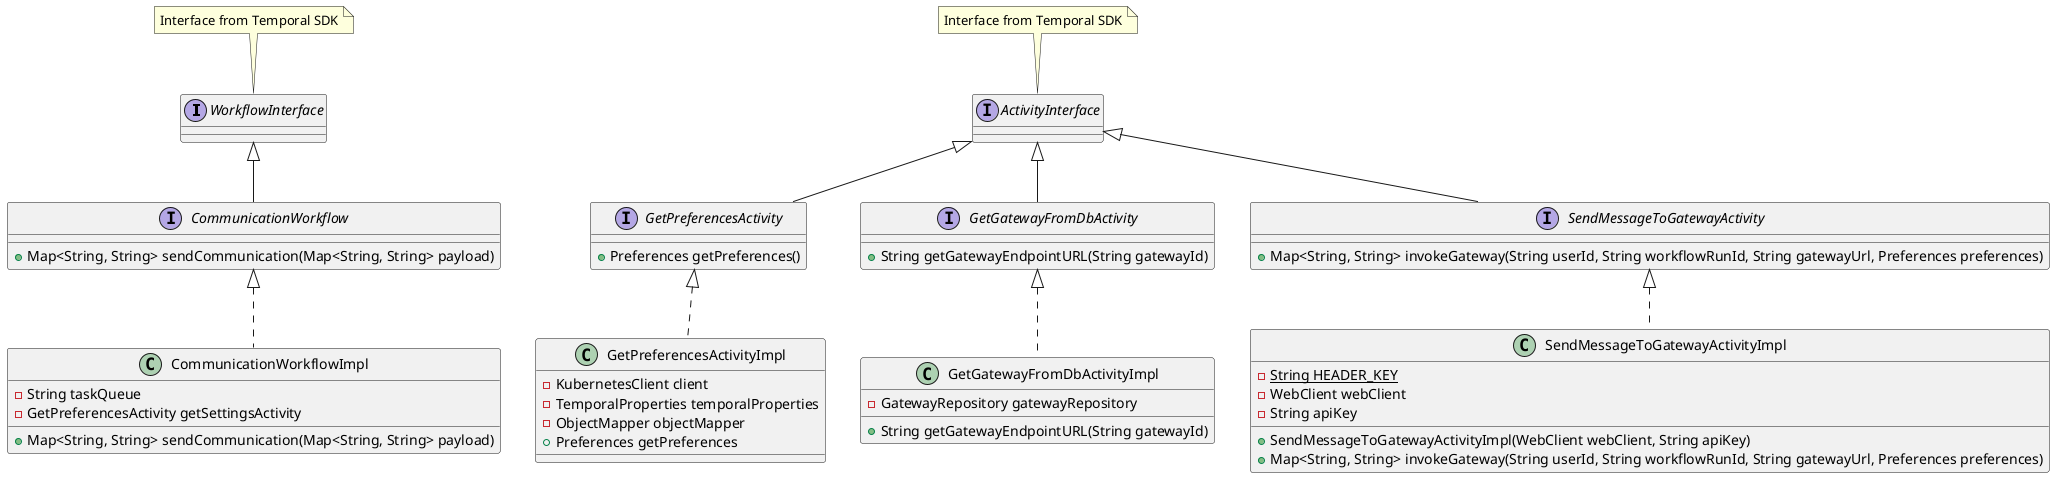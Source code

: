 @startuml WorkflowClassDiagram

interface WorkflowInterface {
}

interface ActivityInterface {
}

note top of WorkflowInterface
    Interface from Temporal SDK
end note

note top of ActivityInterface
    Interface from Temporal SDK
end note


interface CommunicationWorkflow extends WorkflowInterface {
    + Map<String, String> sendCommunication(Map<String, String> payload)
}

class CommunicationWorkflowImpl implements CommunicationWorkflow{
    - String taskQueue
    - GetPreferencesActivity getSettingsActivity
    + Map<String, String> sendCommunication(Map<String, String> payload)

}

interface GetPreferencesActivity extends ActivityInterface{
    + Preferences getPreferences()
}

class GetPreferencesActivityImpl implements GetPreferencesActivity {
    - KubernetesClient client
    - TemporalProperties temporalProperties
    - ObjectMapper objectMapper
    + Preferences getPreferences
}


interface GetGatewayFromDbActivity extends ActivityInterface{
    + String getGatewayEndpointURL(String gatewayId)
}

class GetGatewayFromDbActivityImpl implements GetGatewayFromDbActivity{
    - GatewayRepository gatewayRepository
    + String getGatewayEndpointURL(String gatewayId)
}

interface SendMessageToGatewayActivity extends ActivityInterface {
    + Map<String, String> invokeGateway(String userId, String workflowRunId, String gatewayUrl, Preferences preferences)
}

class SendMessageToGatewayActivityImpl implements SendMessageToGatewayActivity {
    - {static} String HEADER_KEY
    - WebClient webClient
    - String apiKey
    + SendMessageToGatewayActivityImpl(WebClient webClient, String apiKey)
    + Map<String, String> invokeGateway(String userId, String workflowRunId, String gatewayUrl, Preferences preferences)
}



@enduml